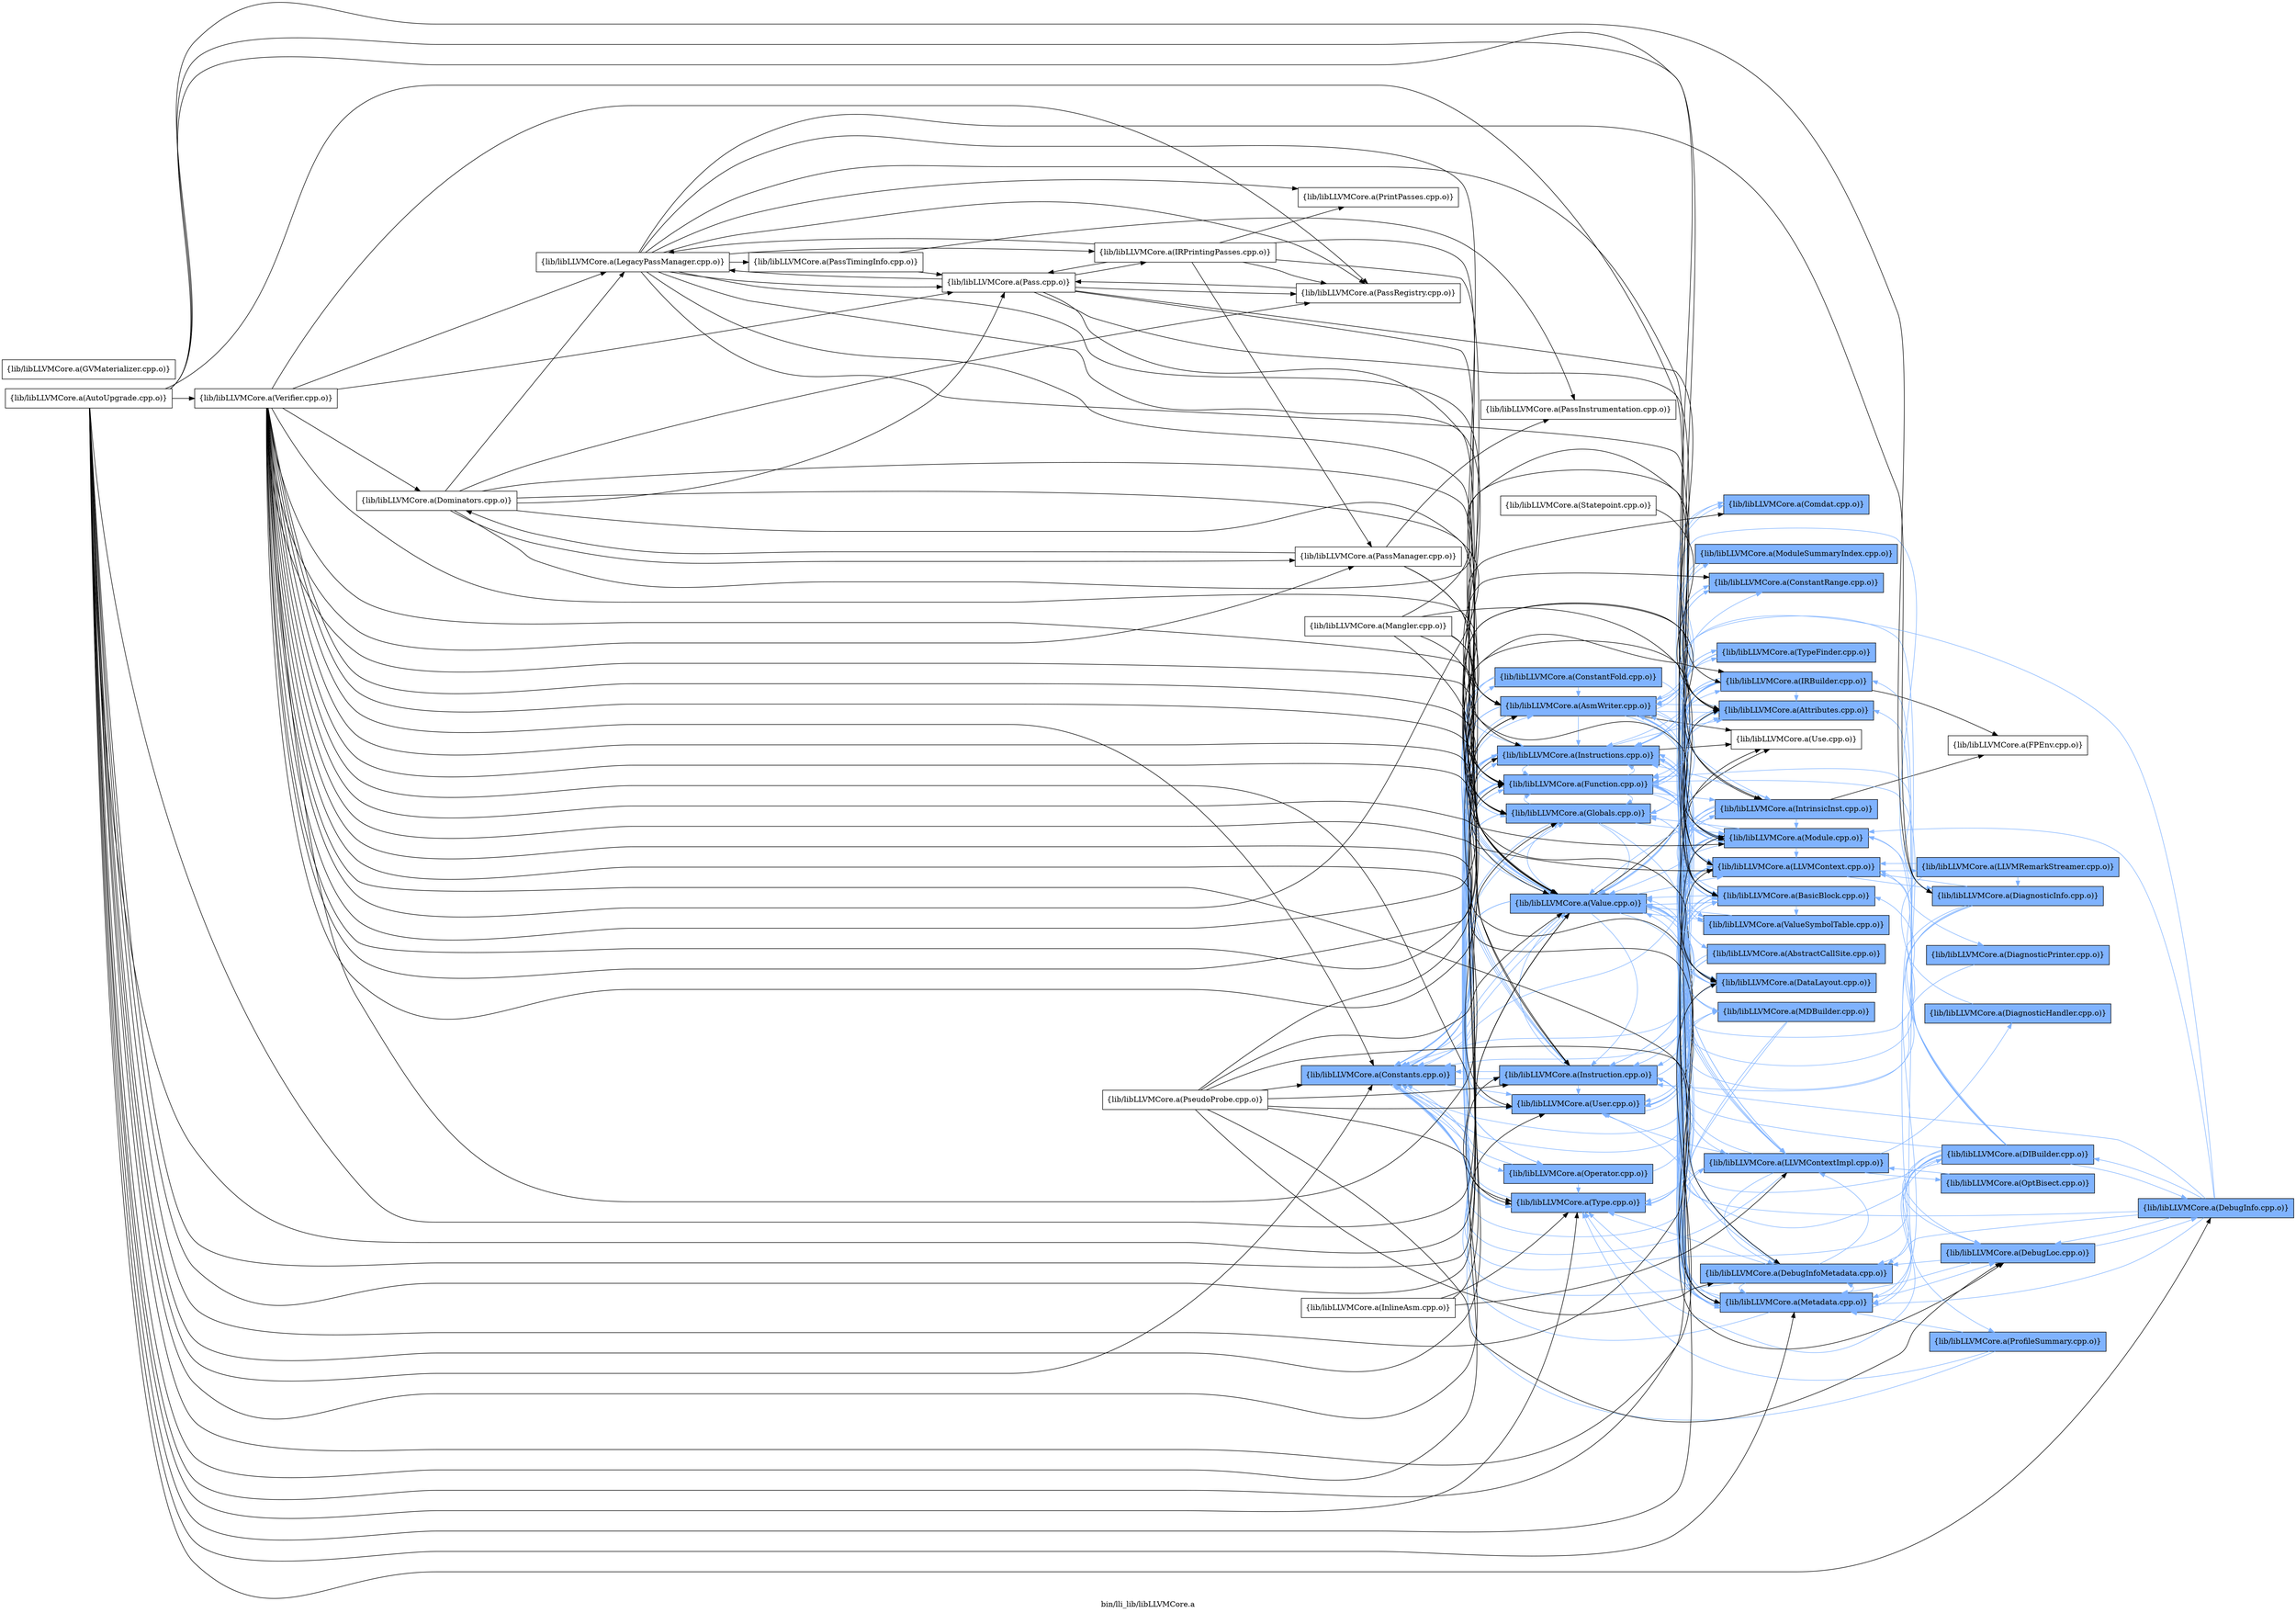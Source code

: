 digraph "bin/lli_lib/libLLVMCore.a" {
	label="bin/lli_lib/libLLVMCore.a";
	rankdir=LR;
	{ rank=same; Node0x55cb804fa2d8;  }
	{ rank=same; Node0x55cb804f9658; Node0x55cb804fa5f8; Node0x55cb804ed2b8; Node0x55cb804f46f8; Node0x55cb804f3e88; Node0x55cb804f1ea8; Node0x55cb804e14b8; Node0x55cb804d5398; Node0x55cb804d8ea8; Node0x55cb804d82c8;  }
	{ rank=same; Node0x55cb804e2c78; Node0x55cb804f7d58; Node0x55cb804e8df8; Node0x55cb804e9028; Node0x55cb804f63b8; Node0x55cb804f1bd8; Node0x55cb804f2358; Node0x55cb804df0c8; Node0x55cb804e2a48; Node0x55cb804edf38; Node0x55cb804f9ba8; Node0x55cb804fc808; Node0x55cb804e9e88; Node0x55cb804e38f8; Node0x55cb804d4ee8; Node0x55cb804d91c8; Node0x55cb804f4978; Node0x55cb804f1458;  }
	{ rank=same; Node0x55cb804d5618; Node0x55cb804f2f38; Node0x55cb804faf08; Node0x55cb804f0cd8; Node0x55cb804e0a18; Node0x55cb804f89d8; Node0x55cb804fbae8; Node0x55cb804e0798; Node0x55cb804e2138;  }
	{ rank=same; Node0x55cb804fa2d8;  }
	{ rank=same; Node0x55cb804f9658; Node0x55cb804fa5f8; Node0x55cb804ed2b8; Node0x55cb804f46f8; Node0x55cb804f3e88; Node0x55cb804f1ea8; Node0x55cb804e14b8; Node0x55cb804d5398; Node0x55cb804d8ea8; Node0x55cb804d82c8;  }
	{ rank=same; Node0x55cb804e2c78; Node0x55cb804f7d58; Node0x55cb804e8df8; Node0x55cb804e9028; Node0x55cb804f63b8; Node0x55cb804f1bd8; Node0x55cb804f2358; Node0x55cb804df0c8; Node0x55cb804e2a48; Node0x55cb804edf38; Node0x55cb804f9ba8; Node0x55cb804fc808; Node0x55cb804e9e88; Node0x55cb804e38f8; Node0x55cb804d4ee8; Node0x55cb804d91c8; Node0x55cb804f4978; Node0x55cb804f1458;  }
	{ rank=same; Node0x55cb804d5618; Node0x55cb804f2f38; Node0x55cb804faf08; Node0x55cb804f0cd8; Node0x55cb804e0a18; Node0x55cb804f89d8; Node0x55cb804fbae8; Node0x55cb804e0798; Node0x55cb804e2138;  }

	Node0x55cb804fa2d8 [shape=record,shape=box,group=1,style=filled,fillcolor="0.600000 0.5 1",label="{lib/libLLVMCore.a(Constants.cpp.o)}"];
	Node0x55cb804fa2d8 -> Node0x55cb804f9658[color="0.600000 0.5 1"];
	Node0x55cb804fa2d8 -> Node0x55cb804fa5f8[color="0.600000 0.5 1"];
	Node0x55cb804fa2d8 -> Node0x55cb804ed2b8[color="0.600000 0.5 1"];
	Node0x55cb804fa2d8 -> Node0x55cb804f46f8[color="0.600000 0.5 1"];
	Node0x55cb804fa2d8 -> Node0x55cb804f3e88[color="0.600000 0.5 1"];
	Node0x55cb804fa2d8 -> Node0x55cb804f1ea8[color="0.600000 0.5 1"];
	Node0x55cb804fa2d8 -> Node0x55cb804e14b8[color="0.600000 0.5 1"];
	Node0x55cb804fa2d8 -> Node0x55cb804d5398[color="0.600000 0.5 1"];
	Node0x55cb804fa2d8 -> Node0x55cb804d8ea8[color="0.600000 0.5 1"];
	Node0x55cb804fa2d8 -> Node0x55cb804d82c8[color="0.600000 0.5 1"];
	Node0x55cb804f7d58 [shape=record,shape=box,group=1,style=filled,fillcolor="0.600000 0.5 1",label="{lib/libLLVMCore.a(DataLayout.cpp.o)}"];
	Node0x55cb804f7d58 -> Node0x55cb804f46f8[color="0.600000 0.5 1"];
	Node0x55cb804f7d58 -> Node0x55cb804e2c78[color="0.600000 0.5 1"];
	Node0x55cb804f7d58 -> Node0x55cb804d5398[color="0.600000 0.5 1"];
	Node0x55cb804fa5f8 [shape=record,shape=box,group=1,style=filled,fillcolor="0.600000 0.5 1",label="{lib/libLLVMCore.a(Function.cpp.o)}"];
	Node0x55cb804fa5f8 -> Node0x55cb804fa2d8[color="0.600000 0.5 1"];
	Node0x55cb804fa5f8 -> Node0x55cb804f7d58[color="0.600000 0.5 1"];
	Node0x55cb804fa5f8 -> Node0x55cb804e8df8[color="0.600000 0.5 1"];
	Node0x55cb804fa5f8 -> Node0x55cb804e9028[color="0.600000 0.5 1"];
	Node0x55cb804fa5f8 -> Node0x55cb804f63b8[color="0.600000 0.5 1"];
	Node0x55cb804fa5f8 -> Node0x55cb804f46f8[color="0.600000 0.5 1"];
	Node0x55cb804fa5f8 -> Node0x55cb804f1ea8[color="0.600000 0.5 1"];
	Node0x55cb804fa5f8 -> Node0x55cb804f1bd8[color="0.600000 0.5 1"];
	Node0x55cb804fa5f8 -> Node0x55cb804f2358[color="0.600000 0.5 1"];
	Node0x55cb804fa5f8 -> Node0x55cb804df0c8[color="0.600000 0.5 1"];
	Node0x55cb804fa5f8 -> Node0x55cb804e2a48[color="0.600000 0.5 1"];
	Node0x55cb804fa5f8 -> Node0x55cb804e2c78[color="0.600000 0.5 1"];
	Node0x55cb804fa5f8 -> Node0x55cb804d5398[color="0.600000 0.5 1"];
	Node0x55cb804fa5f8 -> Node0x55cb804d8ea8[color="0.600000 0.5 1"];
	Node0x55cb804fa5f8 -> Node0x55cb804d82c8[color="0.600000 0.5 1"];
	Node0x55cb804fa5f8 -> Node0x55cb804edf38[color="0.600000 0.5 1"];
	Node0x55cb804ed2b8 [shape=record,shape=box,group=1,style=filled,fillcolor="0.600000 0.5 1",label="{lib/libLLVMCore.a(AsmWriter.cpp.o)}"];
	Node0x55cb804ed2b8 -> Node0x55cb804f9ba8[color="0.600000 0.5 1"];
	Node0x55cb804ed2b8 -> Node0x55cb804fa2d8[color="0.600000 0.5 1"];
	Node0x55cb804ed2b8 -> Node0x55cb804fc808[color="0.600000 0.5 1"];
	Node0x55cb804ed2b8 -> Node0x55cb804fa5f8[color="0.600000 0.5 1"];
	Node0x55cb804ed2b8 -> Node0x55cb804e8df8[color="0.600000 0.5 1"];
	Node0x55cb804ed2b8 -> Node0x55cb804e9028[color="0.600000 0.5 1"];
	Node0x55cb804ed2b8 -> Node0x55cb804e9e88[color="0.600000 0.5 1"];
	Node0x55cb804ed2b8 -> Node0x55cb804f46f8[color="0.600000 0.5 1"];
	Node0x55cb804ed2b8 -> Node0x55cb804f3e88[color="0.600000 0.5 1"];
	Node0x55cb804ed2b8 -> Node0x55cb804f1ea8[color="0.600000 0.5 1"];
	Node0x55cb804ed2b8 -> Node0x55cb804f1bd8[color="0.600000 0.5 1"];
	Node0x55cb804ed2b8 -> Node0x55cb804f2358[color="0.600000 0.5 1"];
	Node0x55cb804ed2b8 -> Node0x55cb804e2a48[color="0.600000 0.5 1"];
	Node0x55cb804ed2b8 -> Node0x55cb804e2c78[color="0.600000 0.5 1"];
	Node0x55cb804ed2b8 -> Node0x55cb804e38f8[color="0.600000 0.5 1"];
	Node0x55cb804ed2b8 -> Node0x55cb804e14b8[color="0.600000 0.5 1"];
	Node0x55cb804ed2b8 -> Node0x55cb804d5398[color="0.600000 0.5 1"];
	Node0x55cb804ed2b8 -> Node0x55cb804d4ee8[color="0.600000 0.5 1"];
	Node0x55cb804ed2b8 -> Node0x55cb804d91c8;
	Node0x55cb804ed2b8 -> Node0x55cb804d8ea8[color="0.600000 0.5 1"];
	Node0x55cb804ed2b8 -> Node0x55cb804d82c8[color="0.600000 0.5 1"];
	Node0x55cb804e9028 [shape=record,shape=box,group=1,style=filled,fillcolor="0.600000 0.5 1",label="{lib/libLLVMCore.a(BasicBlock.cpp.o)}"];
	Node0x55cb804e9028 -> Node0x55cb804fa2d8[color="0.600000 0.5 1"];
	Node0x55cb804e9028 -> Node0x55cb804f3e88[color="0.600000 0.5 1"];
	Node0x55cb804e9028 -> Node0x55cb804f1ea8[color="0.600000 0.5 1"];
	Node0x55cb804e9028 -> Node0x55cb804e2a48[color="0.600000 0.5 1"];
	Node0x55cb804e9028 -> Node0x55cb804d5398[color="0.600000 0.5 1"];
	Node0x55cb804e9028 -> Node0x55cb804d8ea8[color="0.600000 0.5 1"];
	Node0x55cb804e9028 -> Node0x55cb804d82c8[color="0.600000 0.5 1"];
	Node0x55cb804e9028 -> Node0x55cb804edf38[color="0.600000 0.5 1"];
	Node0x55cb804f46f8 [shape=record,shape=box,group=1,style=filled,fillcolor="0.600000 0.5 1",label="{lib/libLLVMCore.a(Globals.cpp.o)}"];
	Node0x55cb804f46f8 -> Node0x55cb804f9ba8[color="0.600000 0.5 1"];
	Node0x55cb804f46f8 -> Node0x55cb804fa2d8[color="0.600000 0.5 1"];
	Node0x55cb804f46f8 -> Node0x55cb804fa5f8[color="0.600000 0.5 1"];
	Node0x55cb804f46f8 -> Node0x55cb804e2a48[color="0.600000 0.5 1"];
	Node0x55cb804f46f8 -> Node0x55cb804e2c78[color="0.600000 0.5 1"];
	Node0x55cb804f46f8 -> Node0x55cb804d5398[color="0.600000 0.5 1"];
	Node0x55cb804f46f8 -> Node0x55cb804d8ea8[color="0.600000 0.5 1"];
	Node0x55cb804f46f8 -> Node0x55cb804d82c8[color="0.600000 0.5 1"];
	Node0x55cb804f4978 [shape=record,shape=box,group=1,style=filled,fillcolor="0.600000 0.5 1",label="{lib/libLLVMCore.a(IRBuilder.cpp.o)}"];
	Node0x55cb804f4978 -> Node0x55cb804fa2d8[color="0.600000 0.5 1"];
	Node0x55cb804f4978 -> Node0x55cb804f7d58[color="0.600000 0.5 1"];
	Node0x55cb804f4978 -> Node0x55cb804fa5f8[color="0.600000 0.5 1"];
	Node0x55cb804f4978 -> Node0x55cb804e8df8[color="0.600000 0.5 1"];
	Node0x55cb804f4978 -> Node0x55cb804e9028[color="0.600000 0.5 1"];
	Node0x55cb804f4978 -> Node0x55cb804f46f8[color="0.600000 0.5 1"];
	Node0x55cb804f4978 -> Node0x55cb804f2f38;
	Node0x55cb804f4978 -> Node0x55cb804f3e88[color="0.600000 0.5 1"];
	Node0x55cb804f4978 -> Node0x55cb804f1ea8[color="0.600000 0.5 1"];
	Node0x55cb804f4978 -> Node0x55cb804e2a48[color="0.600000 0.5 1"];
	Node0x55cb804f4978 -> Node0x55cb804d5398[color="0.600000 0.5 1"];
	Node0x55cb804f4978 -> Node0x55cb804d8ea8[color="0.600000 0.5 1"];
	Node0x55cb804f4978 -> Node0x55cb804d82c8[color="0.600000 0.5 1"];
	Node0x55cb804f1ea8 [shape=record,shape=box,group=1,style=filled,fillcolor="0.600000 0.5 1",label="{lib/libLLVMCore.a(Instructions.cpp.o)}"];
	Node0x55cb804f1ea8 -> Node0x55cb804fa2d8[color="0.600000 0.5 1"];
	Node0x55cb804f1ea8 -> Node0x55cb804f7d58[color="0.600000 0.5 1"];
	Node0x55cb804f1ea8 -> Node0x55cb804fa5f8[color="0.600000 0.5 1"];
	Node0x55cb804f1ea8 -> Node0x55cb804e8df8[color="0.600000 0.5 1"];
	Node0x55cb804f1ea8 -> Node0x55cb804e9028[color="0.600000 0.5 1"];
	Node0x55cb804f1ea8 -> Node0x55cb804f4978[color="0.600000 0.5 1"];
	Node0x55cb804f1ea8 -> Node0x55cb804f3e88[color="0.600000 0.5 1"];
	Node0x55cb804f1ea8 -> Node0x55cb804f1458[color="0.600000 0.5 1"];
	Node0x55cb804f1ea8 -> Node0x55cb804df0c8[color="0.600000 0.5 1"];
	Node0x55cb804f1ea8 -> Node0x55cb804e2a48[color="0.600000 0.5 1"];
	Node0x55cb804f1ea8 -> Node0x55cb804e2c78[color="0.600000 0.5 1"];
	Node0x55cb804f1ea8 -> Node0x55cb804e14b8[color="0.600000 0.5 1"];
	Node0x55cb804f1ea8 -> Node0x55cb804d5398[color="0.600000 0.5 1"];
	Node0x55cb804f1ea8 -> Node0x55cb804d91c8;
	Node0x55cb804f1ea8 -> Node0x55cb804d8ea8[color="0.600000 0.5 1"];
	Node0x55cb804f1ea8 -> Node0x55cb804d82c8[color="0.600000 0.5 1"];
	Node0x55cb804f2358 [shape=record,shape=box,group=1,style=filled,fillcolor="0.600000 0.5 1",label="{lib/libLLVMCore.a(LLVMContext.cpp.o)}"];
	Node0x55cb804f2358 -> Node0x55cb804faf08[color="0.600000 0.5 1"];
	Node0x55cb804f2358 -> Node0x55cb804f0cd8[color="0.600000 0.5 1"];
	Node0x55cb804f2358 -> Node0x55cb804f1458[color="0.600000 0.5 1"];
	Node0x55cb804f2358 -> Node0x55cb804e0a18[color="0.600000 0.5 1"];
	Node0x55cb804e2a48 [shape=record,shape=box,group=1,style=filled,fillcolor="0.600000 0.5 1",label="{lib/libLLVMCore.a(Metadata.cpp.o)}"];
	Node0x55cb804e2a48 -> Node0x55cb804f9ba8[color="0.600000 0.5 1"];
	Node0x55cb804e2a48 -> Node0x55cb804fa2d8[color="0.600000 0.5 1"];
	Node0x55cb804e2a48 -> Node0x55cb804f89d8[color="0.600000 0.5 1"];
	Node0x55cb804e2a48 -> Node0x55cb804fc808[color="0.600000 0.5 1"];
	Node0x55cb804e2a48 -> Node0x55cb804fbae8[color="0.600000 0.5 1"];
	Node0x55cb804e2a48 -> Node0x55cb804ed2b8[color="0.600000 0.5 1"];
	Node0x55cb804e2a48 -> Node0x55cb804f2358[color="0.600000 0.5 1"];
	Node0x55cb804e2a48 -> Node0x55cb804f1458[color="0.600000 0.5 1"];
	Node0x55cb804e2a48 -> Node0x55cb804df0c8[color="0.600000 0.5 1"];
	Node0x55cb804e2a48 -> Node0x55cb804e2c78[color="0.600000 0.5 1"];
	Node0x55cb804e2a48 -> Node0x55cb804d5398[color="0.600000 0.5 1"];
	Node0x55cb804e2a48 -> Node0x55cb804d82c8[color="0.600000 0.5 1"];
	Node0x55cb804e2c78 [shape=record,shape=box,group=1,style=filled,fillcolor="0.600000 0.5 1",label="{lib/libLLVMCore.a(Module.cpp.o)}"];
	Node0x55cb804e2c78 -> Node0x55cb804fa2d8[color="0.600000 0.5 1"];
	Node0x55cb804e2c78 -> Node0x55cb804f7d58[color="0.600000 0.5 1"];
	Node0x55cb804e2c78 -> Node0x55cb804fa5f8[color="0.600000 0.5 1"];
	Node0x55cb804e2c78 -> Node0x55cb804e9e88[color="0.600000 0.5 1"];
	Node0x55cb804e2c78 -> Node0x55cb804f46f8[color="0.600000 0.5 1"];
	Node0x55cb804e2c78 -> Node0x55cb804f2358[color="0.600000 0.5 1"];
	Node0x55cb804e2c78 -> Node0x55cb804e2a48[color="0.600000 0.5 1"];
	Node0x55cb804e2c78 -> Node0x55cb804d5618[color="0.600000 0.5 1"];
	Node0x55cb804e2c78 -> Node0x55cb804d5398[color="0.600000 0.5 1"];
	Node0x55cb804e2c78 -> Node0x55cb804d4ee8[color="0.600000 0.5 1"];
	Node0x55cb804e2c78 -> Node0x55cb804d8ea8[color="0.600000 0.5 1"];
	Node0x55cb804e2c78 -> Node0x55cb804d82c8[color="0.600000 0.5 1"];
	Node0x55cb804e2c78 -> Node0x55cb804edf38[color="0.600000 0.5 1"];
	Node0x55cb804d5398 [shape=record,shape=box,group=1,style=filled,fillcolor="0.600000 0.5 1",label="{lib/libLLVMCore.a(Type.cpp.o)}"];
	Node0x55cb804d5398 -> Node0x55cb804fa2d8[color="0.600000 0.5 1"];
	Node0x55cb804d8ea8 [shape=record,shape=box,group=1,style=filled,fillcolor="0.600000 0.5 1",label="{lib/libLLVMCore.a(User.cpp.o)}"];
	Node0x55cb804d8ea8 -> Node0x55cb804f1bd8[color="0.600000 0.5 1"];
	Node0x55cb804d8ea8 -> Node0x55cb804d91c8;
	Node0x55cb804d82c8 [shape=record,shape=box,group=1,style=filled,fillcolor="0.600000 0.5 1",label="{lib/libLLVMCore.a(Value.cpp.o)}"];
	Node0x55cb804d82c8 -> Node0x55cb804fa2d8[color="0.600000 0.5 1"];
	Node0x55cb804d82c8 -> Node0x55cb804f7d58[color="0.600000 0.5 1"];
	Node0x55cb804d82c8 -> Node0x55cb804fa5f8[color="0.600000 0.5 1"];
	Node0x55cb804d82c8 -> Node0x55cb804e8df8[color="0.600000 0.5 1"];
	Node0x55cb804d82c8 -> Node0x55cb804e9028[color="0.600000 0.5 1"];
	Node0x55cb804d82c8 -> Node0x55cb804f46f8[color="0.600000 0.5 1"];
	Node0x55cb804d82c8 -> Node0x55cb804f3e88[color="0.600000 0.5 1"];
	Node0x55cb804d82c8 -> Node0x55cb804f1ea8[color="0.600000 0.5 1"];
	Node0x55cb804d82c8 -> Node0x55cb804f2358[color="0.600000 0.5 1"];
	Node0x55cb804d82c8 -> Node0x55cb804f1458[color="0.600000 0.5 1"];
	Node0x55cb804d82c8 -> Node0x55cb804e2a48[color="0.600000 0.5 1"];
	Node0x55cb804d82c8 -> Node0x55cb804e14b8[color="0.600000 0.5 1"];
	Node0x55cb804d82c8 -> Node0x55cb804d5398[color="0.600000 0.5 1"];
	Node0x55cb804d82c8 -> Node0x55cb804d91c8;
	Node0x55cb804d82c8 -> Node0x55cb804d8ea8[color="0.600000 0.5 1"];
	Node0x55cb804d82c8 -> Node0x55cb804edf38[color="0.600000 0.5 1"];
	Node0x55cb804ee0c8 [shape=record,shape=box,group=0,label="{lib/libLLVMCore.a(Verifier.cpp.o)}"];
	Node0x55cb804ee0c8 -> Node0x55cb804f9ba8;
	Node0x55cb804ee0c8 -> Node0x55cb804fa2d8;
	Node0x55cb804ee0c8 -> Node0x55cb804f7d58;
	Node0x55cb804ee0c8 -> Node0x55cb804fc808;
	Node0x55cb804ee0c8 -> Node0x55cb804fbae8;
	Node0x55cb804ee0c8 -> Node0x55cb804fb278;
	Node0x55cb804ee0c8 -> Node0x55cb804fa5f8;
	Node0x55cb804ee0c8 -> Node0x55cb804ed2b8;
	Node0x55cb804ee0c8 -> Node0x55cb804e8df8;
	Node0x55cb804ee0c8 -> Node0x55cb804e9028;
	Node0x55cb804ee0c8 -> Node0x55cb804e9e88;
	Node0x55cb804ee0c8 -> Node0x55cb804f46f8;
	Node0x55cb804ee0c8 -> Node0x55cb804f3e88;
	Node0x55cb804ee0c8 -> Node0x55cb804f1ea8;
	Node0x55cb804ee0c8 -> Node0x55cb804f1bd8;
	Node0x55cb804ee0c8 -> Node0x55cb804f2358;
	Node0x55cb804ee0c8 -> Node0x55cb804dee98;
	Node0x55cb804ee0c8 -> Node0x55cb804e2a48;
	Node0x55cb804ee0c8 -> Node0x55cb804e2c78;
	Node0x55cb804ee0c8 -> Node0x55cb804e2408;
	Node0x55cb804ee0c8 -> Node0x55cb804e7228;
	Node0x55cb804ee0c8 -> Node0x55cb804d71e8;
	Node0x55cb804ee0c8 -> Node0x55cb804d5398;
	Node0x55cb804ee0c8 -> Node0x55cb804d8ea8;
	Node0x55cb804ee0c8 -> Node0x55cb804d82c8;
	Node0x55cb804e8df8 [shape=record,shape=box,group=1,style=filled,fillcolor="0.600000 0.5 1",label="{lib/libLLVMCore.a(Attributes.cpp.o)}"];
	Node0x55cb804e8df8 -> Node0x55cb804fa5f8[color="0.600000 0.5 1"];
	Node0x55cb804e8df8 -> Node0x55cb804ed2b8[color="0.600000 0.5 1"];
	Node0x55cb804dee98 [shape=record,shape=box,group=0,label="{lib/libLLVMCore.a(LegacyPassManager.cpp.o)}"];
	Node0x55cb804dee98 -> Node0x55cb804faf08;
	Node0x55cb804dee98 -> Node0x55cb804fa5f8;
	Node0x55cb804dee98 -> Node0x55cb804ed2b8;
	Node0x55cb804dee98 -> Node0x55cb804f46f8;
	Node0x55cb804dee98 -> Node0x55cb804f3168;
	Node0x55cb804dee98 -> Node0x55cb804f2358;
	Node0x55cb804dee98 -> Node0x55cb804e2c78;
	Node0x55cb804dee98 -> Node0x55cb804e2408;
	Node0x55cb804dee98 -> Node0x55cb804d71e8;
	Node0x55cb804dee98 -> Node0x55cb804d64c8;
	Node0x55cb804dee98 -> Node0x55cb804d6298;
	Node0x55cb804dee98 -> Node0x55cb804d82c8;
	Node0x55cb804e2408 [shape=record,shape=box,group=0,label="{lib/libLLVMCore.a(Pass.cpp.o)}"];
	Node0x55cb804e2408 -> Node0x55cb804fa5f8;
	Node0x55cb804e2408 -> Node0x55cb804e8df8;
	Node0x55cb804e2408 -> Node0x55cb804f3168;
	Node0x55cb804e2408 -> Node0x55cb804f2358;
	Node0x55cb804e2408 -> Node0x55cb804dee98;
	Node0x55cb804e2408 -> Node0x55cb804d71e8;
	Node0x55cb804e2408 -> Node0x55cb804d82c8;
	Node0x55cb804d71e8 [shape=record,shape=box,group=0,label="{lib/libLLVMCore.a(PassRegistry.cpp.o)}"];
	Node0x55cb804d71e8 -> Node0x55cb804e2408;
	Node0x55cb804fc808 [shape=record,shape=box,group=1,style=filled,fillcolor="0.600000 0.5 1",label="{lib/libLLVMCore.a(DebugInfoMetadata.cpp.o)}"];
	Node0x55cb804fc808 -> Node0x55cb804fa2d8[color="0.600000 0.5 1"];
	Node0x55cb804fc808 -> Node0x55cb804f2358[color="0.600000 0.5 1"];
	Node0x55cb804fc808 -> Node0x55cb804f1458[color="0.600000 0.5 1"];
	Node0x55cb804fc808 -> Node0x55cb804e2a48[color="0.600000 0.5 1"];
	Node0x55cb804fc808 -> Node0x55cb804d5398[color="0.600000 0.5 1"];
	Node0x55cb804fbae8 [shape=record,shape=box,group=1,style=filled,fillcolor="0.600000 0.5 1",label="{lib/libLLVMCore.a(DebugLoc.cpp.o)}"];
	Node0x55cb804fbae8 -> Node0x55cb804f82f8[color="0.600000 0.5 1"];
	Node0x55cb804fbae8 -> Node0x55cb804fc808[color="0.600000 0.5 1"];
	Node0x55cb804fbae8 -> Node0x55cb804e2a48[color="0.600000 0.5 1"];
	Node0x55cb804faf08 [shape=record,shape=box,group=1,style=filled,fillcolor="0.600000 0.5 1",label="{lib/libLLVMCore.a(DiagnosticInfo.cpp.o)}"];
	Node0x55cb804faf08 -> Node0x55cb804fbae8[color="0.600000 0.5 1"];
	Node0x55cb804faf08 -> Node0x55cb804fa5f8[color="0.600000 0.5 1"];
	Node0x55cb804faf08 -> Node0x55cb804ed2b8[color="0.600000 0.5 1"];
	Node0x55cb804faf08 -> Node0x55cb804f3e88[color="0.600000 0.5 1"];
	Node0x55cb804faf08 -> Node0x55cb804f2358[color="0.600000 0.5 1"];
	Node0x55cb804faf08 -> Node0x55cb804e2a48[color="0.600000 0.5 1"];
	Node0x55cb804faf08 -> Node0x55cb804d82c8[color="0.600000 0.5 1"];
	Node0x55cb804fb278 [shape=record,shape=box,group=0,label="{lib/libLLVMCore.a(Dominators.cpp.o)}"];
	Node0x55cb804fb278 -> Node0x55cb804ed2b8;
	Node0x55cb804fb278 -> Node0x55cb804e9028;
	Node0x55cb804fb278 -> Node0x55cb804f3e88;
	Node0x55cb804fb278 -> Node0x55cb804dee98;
	Node0x55cb804fb278 -> Node0x55cb804e2408;
	Node0x55cb804fb278 -> Node0x55cb804e7228;
	Node0x55cb804fb278 -> Node0x55cb804d71e8;
	Node0x55cb804fb278 -> Node0x55cb804d82c8;
	Node0x55cb804d6298 [shape=record,shape=box,group=0,label="{lib/libLLVMCore.a(PrintPasses.cpp.o)}"];
	Node0x55cb804d64c8 [shape=record,shape=box,group=0,label="{lib/libLLVMCore.a(PassTimingInfo.cpp.o)}"];
	Node0x55cb804d64c8 -> Node0x55cb804e2408;
	Node0x55cb804d64c8 -> Node0x55cb804e6b48;
	Node0x55cb804f3168 [shape=record,shape=box,group=0,label="{lib/libLLVMCore.a(IRPrintingPasses.cpp.o)}"];
	Node0x55cb804f3168 -> Node0x55cb804ed2b8;
	Node0x55cb804f3168 -> Node0x55cb804dee98;
	Node0x55cb804f3168 -> Node0x55cb804e2408;
	Node0x55cb804f3168 -> Node0x55cb804e7228;
	Node0x55cb804f3168 -> Node0x55cb804d71e8;
	Node0x55cb804f3168 -> Node0x55cb804d6298;
	Node0x55cb804f3168 -> Node0x55cb804d82c8;
	Node0x55cb804f3e88 [shape=record,shape=box,group=1,style=filled,fillcolor="0.600000 0.5 1",label="{lib/libLLVMCore.a(Instruction.cpp.o)}"];
	Node0x55cb804f3e88 -> Node0x55cb804fa2d8[color="0.600000 0.5 1"];
	Node0x55cb804f3e88 -> Node0x55cb804e8df8[color="0.600000 0.5 1"];
	Node0x55cb804f3e88 -> Node0x55cb804e9028[color="0.600000 0.5 1"];
	Node0x55cb804f3e88 -> Node0x55cb804f1ea8[color="0.600000 0.5 1"];
	Node0x55cb804f3e88 -> Node0x55cb804e2a48[color="0.600000 0.5 1"];
	Node0x55cb804f3e88 -> Node0x55cb804d8ea8[color="0.600000 0.5 1"];
	Node0x55cb804f3e88 -> Node0x55cb804d82c8[color="0.600000 0.5 1"];
	Node0x55cb804f1bd8 [shape=record,shape=box,group=1,style=filled,fillcolor="0.600000 0.5 1",label="{lib/libLLVMCore.a(IntrinsicInst.cpp.o)}"];
	Node0x55cb804f1bd8 -> Node0x55cb804fa2d8[color="0.600000 0.5 1"];
	Node0x55cb804f1bd8 -> Node0x55cb804f7d58[color="0.600000 0.5 1"];
	Node0x55cb804f1bd8 -> Node0x55cb804fc808[color="0.600000 0.5 1"];
	Node0x55cb804f1bd8 -> Node0x55cb804e9028[color="0.600000 0.5 1"];
	Node0x55cb804f1bd8 -> Node0x55cb804f2f38;
	Node0x55cb804f1bd8 -> Node0x55cb804f3e88[color="0.600000 0.5 1"];
	Node0x55cb804f1bd8 -> Node0x55cb804f1ea8[color="0.600000 0.5 1"];
	Node0x55cb804f1bd8 -> Node0x55cb804e2a48[color="0.600000 0.5 1"];
	Node0x55cb804f1bd8 -> Node0x55cb804e2c78[color="0.600000 0.5 1"];
	Node0x55cb804f1bd8 -> Node0x55cb804d5398[color="0.600000 0.5 1"];
	Node0x55cb804f1bd8 -> Node0x55cb804d8ea8[color="0.600000 0.5 1"];
	Node0x55cb804f1bd8 -> Node0x55cb804d82c8[color="0.600000 0.5 1"];
	Node0x55cb804df0c8 [shape=record,shape=box,group=1,style=filled,fillcolor="0.600000 0.5 1",label="{lib/libLLVMCore.a(MDBuilder.cpp.o)}"];
	Node0x55cb804df0c8 -> Node0x55cb804fa2d8[color="0.600000 0.5 1"];
	Node0x55cb804df0c8 -> Node0x55cb804e2a48[color="0.600000 0.5 1"];
	Node0x55cb804df0c8 -> Node0x55cb804d5398[color="0.600000 0.5 1"];
	Node0x55cb804df0c8 -> Node0x55cb804d82c8[color="0.600000 0.5 1"];
	Node0x55cb804e14b8 [shape=record,shape=box,group=1,style=filled,fillcolor="0.600000 0.5 1",label="{lib/libLLVMCore.a(Operator.cpp.o)}"];
	Node0x55cb804e14b8 -> Node0x55cb804fa2d8[color="0.600000 0.5 1"];
	Node0x55cb804e14b8 -> Node0x55cb804f7d58[color="0.600000 0.5 1"];
	Node0x55cb804e14b8 -> Node0x55cb804d5398[color="0.600000 0.5 1"];
	Node0x55cb804e7228 [shape=record,shape=box,group=0,label="{lib/libLLVMCore.a(PassManager.cpp.o)}"];
	Node0x55cb804e7228 -> Node0x55cb804fb278;
	Node0x55cb804e7228 -> Node0x55cb804f46f8;
	Node0x55cb804e7228 -> Node0x55cb804e6b48;
	Node0x55cb804e7228 -> Node0x55cb804d82c8;
	Node0x55cb804d91c8 [shape=record,shape=box,group=0,label="{lib/libLLVMCore.a(Use.cpp.o)}"];
	Node0x55cb804f89d8 [shape=record,shape=box,group=1,style=filled,fillcolor="0.600000 0.5 1",label="{lib/libLLVMCore.a(DIBuilder.cpp.o)}"];
	Node0x55cb804f89d8 -> Node0x55cb804fa2d8[color="0.600000 0.5 1"];
	Node0x55cb804f89d8 -> Node0x55cb804f82f8[color="0.600000 0.5 1"];
	Node0x55cb804f89d8 -> Node0x55cb804fc808[color="0.600000 0.5 1"];
	Node0x55cb804f89d8 -> Node0x55cb804fbae8[color="0.600000 0.5 1"];
	Node0x55cb804f89d8 -> Node0x55cb804fa5f8[color="0.600000 0.5 1"];
	Node0x55cb804f89d8 -> Node0x55cb804e8df8[color="0.600000 0.5 1"];
	Node0x55cb804f89d8 -> Node0x55cb804e9028[color="0.600000 0.5 1"];
	Node0x55cb804f89d8 -> Node0x55cb804f4978[color="0.600000 0.5 1"];
	Node0x55cb804f89d8 -> Node0x55cb804f3e88[color="0.600000 0.5 1"];
	Node0x55cb804f89d8 -> Node0x55cb804f1ea8[color="0.600000 0.5 1"];
	Node0x55cb804f89d8 -> Node0x55cb804e2a48[color="0.600000 0.5 1"];
	Node0x55cb804f89d8 -> Node0x55cb804e2c78[color="0.600000 0.5 1"];
	Node0x55cb804f89d8 -> Node0x55cb804d5398[color="0.600000 0.5 1"];
	Node0x55cb804f89d8 -> Node0x55cb804d8ea8[color="0.600000 0.5 1"];
	Node0x55cb804f89d8 -> Node0x55cb804d82c8[color="0.600000 0.5 1"];
	Node0x55cb804df668 [shape=record,shape=box,group=0,label="{lib/libLLVMCore.a(Mangler.cpp.o)}"];
	Node0x55cb804df668 -> Node0x55cb804f7d58;
	Node0x55cb804df668 -> Node0x55cb804fa5f8;
	Node0x55cb804df668 -> Node0x55cb804e8df8;
	Node0x55cb804df668 -> Node0x55cb804f46f8;
	Node0x55cb804df668 -> Node0x55cb804e2c78;
	Node0x55cb804df668 -> Node0x55cb804d82c8;
	Node0x55cb804f9ba8 [shape=record,shape=box,group=1,style=filled,fillcolor="0.600000 0.5 1",label="{lib/libLLVMCore.a(ConstantRange.cpp.o)}"];
	Node0x55cb804f9ba8 -> Node0x55cb804f1ea8[color="0.600000 0.5 1"];
	Node0x55cb804e9e88 [shape=record,shape=box,group=1,style=filled,fillcolor="0.600000 0.5 1",label="{lib/libLLVMCore.a(Comdat.cpp.o)}"];
	Node0x55cb804e9e88 -> Node0x55cb804e2c78[color="0.600000 0.5 1"];
	Node0x55cb804e38f8 [shape=record,shape=box,group=1,style=filled,fillcolor="0.600000 0.5 1",label="{lib/libLLVMCore.a(ModuleSummaryIndex.cpp.o)}"];
	Node0x55cb804e38f8 -> Node0x55cb804ed2b8[color="0.600000 0.5 1"];
	Node0x55cb804e38f8 -> Node0x55cb804d82c8[color="0.600000 0.5 1"];
	Node0x55cb804d4ee8 [shape=record,shape=box,group=1,style=filled,fillcolor="0.600000 0.5 1",label="{lib/libLLVMCore.a(TypeFinder.cpp.o)}"];
	Node0x55cb804d4ee8 -> Node0x55cb804fa5f8[color="0.600000 0.5 1"];
	Node0x55cb804d4ee8 -> Node0x55cb804f46f8[color="0.600000 0.5 1"];
	Node0x55cb804d4ee8 -> Node0x55cb804e2a48[color="0.600000 0.5 1"];
	Node0x55cb804edf38 [shape=record,shape=box,group=1,style=filled,fillcolor="0.600000 0.5 1",label="{lib/libLLVMCore.a(ValueSymbolTable.cpp.o)}"];
	Node0x55cb804edf38 -> Node0x55cb804d82c8[color="0.600000 0.5 1"];
	Node0x55cb804f9658 [shape=record,shape=box,group=1,style=filled,fillcolor="0.600000 0.5 1",label="{lib/libLLVMCore.a(ConstantFold.cpp.o)}"];
	Node0x55cb804f9658 -> Node0x55cb804fa2d8[color="0.600000 0.5 1"];
	Node0x55cb804f9658 -> Node0x55cb804fa5f8[color="0.600000 0.5 1"];
	Node0x55cb804f9658 -> Node0x55cb804ed2b8[color="0.600000 0.5 1"];
	Node0x55cb804f9658 -> Node0x55cb804f46f8[color="0.600000 0.5 1"];
	Node0x55cb804f9658 -> Node0x55cb804f1ea8[color="0.600000 0.5 1"];
	Node0x55cb804f9658 -> Node0x55cb804e2c78[color="0.600000 0.5 1"];
	Node0x55cb804f9658 -> Node0x55cb804e14b8[color="0.600000 0.5 1"];
	Node0x55cb804f9658 -> Node0x55cb804d5398[color="0.600000 0.5 1"];
	Node0x55cb804f9658 -> Node0x55cb804d82c8[color="0.600000 0.5 1"];
	Node0x55cb804f82f8 [shape=record,shape=box,group=1,style=filled,fillcolor="0.600000 0.5 1",label="{lib/libLLVMCore.a(DebugInfo.cpp.o)}"];
	Node0x55cb804f82f8 -> Node0x55cb804f89d8[color="0.600000 0.5 1"];
	Node0x55cb804f82f8 -> Node0x55cb804fc808[color="0.600000 0.5 1"];
	Node0x55cb804f82f8 -> Node0x55cb804fbae8[color="0.600000 0.5 1"];
	Node0x55cb804f82f8 -> Node0x55cb804fa5f8[color="0.600000 0.5 1"];
	Node0x55cb804f82f8 -> Node0x55cb804f3e88[color="0.600000 0.5 1"];
	Node0x55cb804f82f8 -> Node0x55cb804e2a48[color="0.600000 0.5 1"];
	Node0x55cb804f82f8 -> Node0x55cb804e2c78[color="0.600000 0.5 1"];
	Node0x55cb804f82f8 -> Node0x55cb804d82c8[color="0.600000 0.5 1"];
	Node0x55cb804f1458 [shape=record,shape=box,group=1,style=filled,fillcolor="0.600000 0.5 1",label="{lib/libLLVMCore.a(LLVMContextImpl.cpp.o)}"];
	Node0x55cb804f1458 -> Node0x55cb804fa2d8[color="0.600000 0.5 1"];
	Node0x55cb804f1458 -> Node0x55cb804fc808[color="0.600000 0.5 1"];
	Node0x55cb804f1458 -> Node0x55cb804ed2b8[color="0.600000 0.5 1"];
	Node0x55cb804f1458 -> Node0x55cb804f2358[color="0.600000 0.5 1"];
	Node0x55cb804f1458 -> Node0x55cb804e0798[color="0.600000 0.5 1"];
	Node0x55cb804f1458 -> Node0x55cb804e2a48[color="0.600000 0.5 1"];
	Node0x55cb804f1458 -> Node0x55cb804e2c78[color="0.600000 0.5 1"];
	Node0x55cb804f1458 -> Node0x55cb804e2138[color="0.600000 0.5 1"];
	Node0x55cb804f1458 -> Node0x55cb804d8ea8[color="0.600000 0.5 1"];
	Node0x55cb804f1458 -> Node0x55cb804d82c8[color="0.600000 0.5 1"];
	Node0x55cb804f63b8 [shape=record,shape=box,group=1,style=filled,fillcolor="0.600000 0.5 1",label="{lib/libLLVMCore.a(AbstractCallSite.cpp.o)}"];
	Node0x55cb804f63b8 -> Node0x55cb804fa2d8[color="0.600000 0.5 1"];
	Node0x55cb804f63b8 -> Node0x55cb804f1ea8[color="0.600000 0.5 1"];
	Node0x55cb804f63b8 -> Node0x55cb804e2a48[color="0.600000 0.5 1"];
	Node0x55cb804f63b8 -> Node0x55cb804d8ea8[color="0.600000 0.5 1"];
	Node0x55cb804f2f38 [shape=record,shape=box,group=0,label="{lib/libLLVMCore.a(FPEnv.cpp.o)}"];
	Node0x55cb804f0cd8 [shape=record,shape=box,group=1,style=filled,fillcolor="0.600000 0.5 1",label="{lib/libLLVMCore.a(DiagnosticPrinter.cpp.o)}"];
	Node0x55cb804f0cd8 -> Node0x55cb804d82c8[color="0.600000 0.5 1"];
	Node0x55cb804e0a18 [shape=record,shape=box,group=1,style=filled,fillcolor="0.600000 0.5 1",label="{lib/libLLVMCore.a(LLVMRemarkStreamer.cpp.o)}"];
	Node0x55cb804e0a18 -> Node0x55cb804faf08[color="0.600000 0.5 1"];
	Node0x55cb804e0a18 -> Node0x55cb804f2358[color="0.600000 0.5 1"];
	Node0x55cb804e0a18 -> Node0x55cb804d82c8[color="0.600000 0.5 1"];
	Node0x55cb804e0798 [shape=record,shape=box,group=1,style=filled,fillcolor="0.600000 0.5 1",label="{lib/libLLVMCore.a(DiagnosticHandler.cpp.o)}"];
	Node0x55cb804e0798 -> Node0x55cb804f2358[color="0.600000 0.5 1"];
	Node0x55cb804e2138 [shape=record,shape=box,group=1,style=filled,fillcolor="0.600000 0.5 1",label="{lib/libLLVMCore.a(OptBisect.cpp.o)}"];
	Node0x55cb804e2138 -> Node0x55cb804f1458[color="0.600000 0.5 1"];
	Node0x55cb804d5618 [shape=record,shape=box,group=1,style=filled,fillcolor="0.600000 0.5 1",label="{lib/libLLVMCore.a(ProfileSummary.cpp.o)}"];
	Node0x55cb804d5618 -> Node0x55cb804fa2d8[color="0.600000 0.5 1"];
	Node0x55cb804d5618 -> Node0x55cb804e2a48[color="0.600000 0.5 1"];
	Node0x55cb804d5618 -> Node0x55cb804d5398[color="0.600000 0.5 1"];
	Node0x55cb804e6b48 [shape=record,shape=box,group=0,label="{lib/libLLVMCore.a(PassInstrumentation.cpp.o)}"];
	Node0x55cb804dca08 [shape=record,shape=box,group=0,label="{lib/libLLVMCore.a(Statepoint.cpp.o)}"];
	Node0x55cb804dca08 -> Node0x55cb804e8df8;
	Node0x55cb804dcf08 [shape=record,shape=box,group=0,label="{lib/libLLVMCore.a(InlineAsm.cpp.o)}"];
	Node0x55cb804dcf08 -> Node0x55cb804f1458;
	Node0x55cb804dcf08 -> Node0x55cb804d5398;
	Node0x55cb804dcf08 -> Node0x55cb804d82c8;
	Node0x55cb804e8a38 [shape=record,shape=box,group=0,label="{lib/libLLVMCore.a(PseudoProbe.cpp.o)}"];
	Node0x55cb804e8a38 -> Node0x55cb804fa2d8;
	Node0x55cb804e8a38 -> Node0x55cb804fc808;
	Node0x55cb804e8a38 -> Node0x55cb804fbae8;
	Node0x55cb804e8a38 -> Node0x55cb804f4978;
	Node0x55cb804e8a38 -> Node0x55cb804f3e88;
	Node0x55cb804e8a38 -> Node0x55cb804e2a48;
	Node0x55cb804e8a38 -> Node0x55cb804d5398;
	Node0x55cb804e8a38 -> Node0x55cb804d8ea8;
	Node0x55cb804e8a38 -> Node0x55cb804d82c8;
	Node0x55cb804e00b8 [shape=record,shape=box,group=0,label="{lib/libLLVMCore.a(AutoUpgrade.cpp.o)}"];
	Node0x55cb804e00b8 -> Node0x55cb804fa2d8;
	Node0x55cb804e00b8 -> Node0x55cb804f7d58;
	Node0x55cb804e00b8 -> Node0x55cb804f82f8;
	Node0x55cb804e00b8 -> Node0x55cb804faf08;
	Node0x55cb804e00b8 -> Node0x55cb804fa5f8;
	Node0x55cb804e00b8 -> Node0x55cb804ed2b8;
	Node0x55cb804e00b8 -> Node0x55cb804e8df8;
	Node0x55cb804e00b8 -> Node0x55cb804e9028;
	Node0x55cb804e00b8 -> Node0x55cb804f46f8;
	Node0x55cb804e00b8 -> Node0x55cb804f4978;
	Node0x55cb804e00b8 -> Node0x55cb804f3e88;
	Node0x55cb804e00b8 -> Node0x55cb804f1ea8;
	Node0x55cb804e00b8 -> Node0x55cb804f1bd8;
	Node0x55cb804e00b8 -> Node0x55cb804f2358;
	Node0x55cb804e00b8 -> Node0x55cb804e2a48;
	Node0x55cb804e00b8 -> Node0x55cb804e2c78;
	Node0x55cb804e00b8 -> Node0x55cb804d5398;
	Node0x55cb804e00b8 -> Node0x55cb804d8ea8;
	Node0x55cb804e00b8 -> Node0x55cb804d82c8;
	Node0x55cb804e00b8 -> Node0x55cb804ee0c8;
	Node0x55cb804ec408 [shape=record,shape=box,group=0,label="{lib/libLLVMCore.a(GVMaterializer.cpp.o)}"];
}
